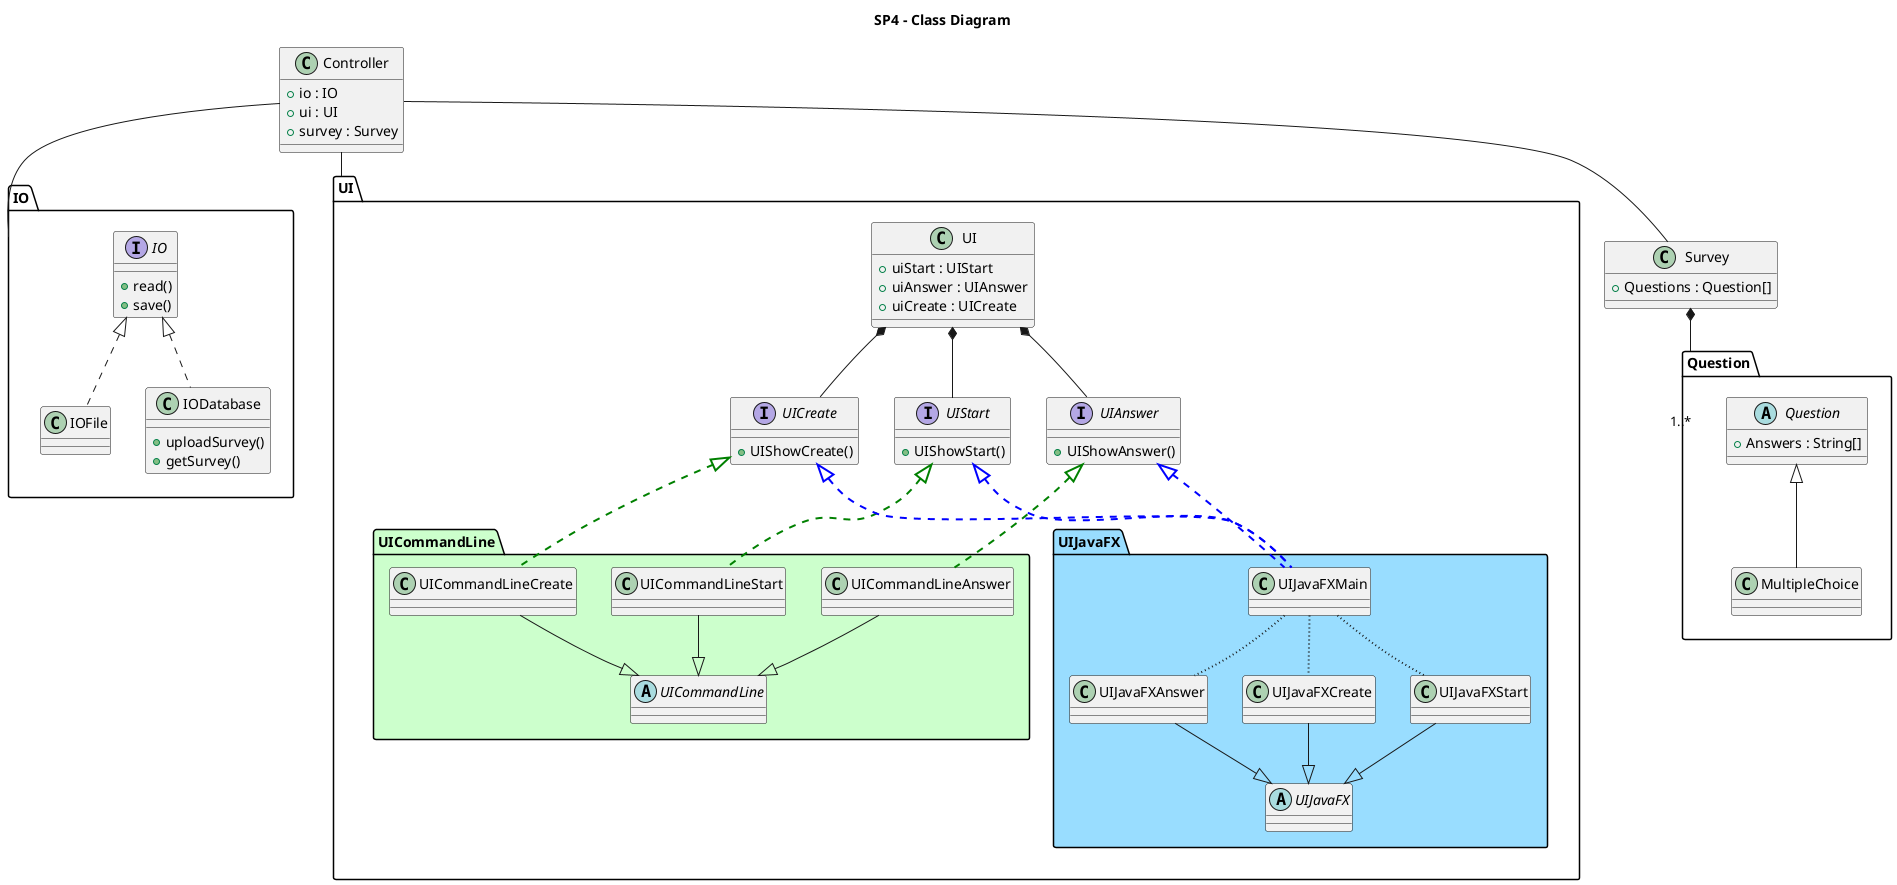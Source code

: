 @startuml
'https://plantuml.com/class-diagram
title SP4 - Class Diagram

package Question {
    abstract class Question {
        + Answers : String[]
    }

    class MultipleChoice {
    }

    'class CheckboxChoice {'
    '}'

    Question <|-- MultipleChoice
    'Question <|-- CheckboxChoice'
}

class Survey {
    + Questions : Question[]
}

Survey *--"1..*" Question


package IO {
    interface IO {
        + read()
        + save()
    }

    class IOFile {
    }

    class IODatabase {
        + uploadSurvey()
        + getSurvey()
    }

    IO <|.. IOFile
    IO <|.. IODatabase
}

package UI {
    class UI {
        + uiStart : UIStart
        + uiAnswer : UIAnswer
        + uiCreate : UICreate
    }

    interface UIStart {
        + UIShowStart()
    }

    interface UIAnswer {
        + UIShowAnswer()
    }

    interface UICreate {
        + UIShowCreate()
    }

    UI *-- UIStart
    UI *-- UIAnswer
    UI *-- UICreate
    package UICommandLine #CCFFCC {
        abstract class UICommandLine {
        }
        class UICommandLineStart {
        }
        class UICommandLineAnswer {
        }
        class UICommandLineCreate {
        }
        UICommandLineStart --|> UICommandLine
        UICommandLineAnswer --|> UICommandLine
        UICommandLineCreate --|> UICommandLine
    }
    package UIJavaFX #99DDFF {
        class UIJavaFXMain {
        }
        abstract class UIJavaFX {
        }
        class UIJavaFXStart {
        }
        class UIJavaFXAnswer {
        }
        class UIJavaFXCreate {
        }
        UIJavaFXStart --|> UIJavaFX
        UIJavaFXAnswer --|> UIJavaFX
        UIJavaFXCreate --|> UIJavaFX
        UIJavaFXMain -[dotted,thickness=2]- UIJavaFXStart
        UIJavaFXMain -[dotted,thickness=2]- UIJavaFXAnswer
        UIJavaFXMain -[dotted,thickness=2]- UIJavaFXCreate

        'Ignore the four lines below, their only purpose is to center UIJavaFXMain'
        hiddenhidden -- UIJavaFXStart
        UIJavaFXAnswerr -- UIJavaFXAnswer
        hide hiddenhidden
        hide UIJavaFXAnswerr

    }
    UIStart <|..[#green,thickness=2] UICommandLineStart
    UIStart <|..[#blue,thickness=2] UIJavaFXMain
    UIAnswer <|..[#green,thickness=2] UICommandLineAnswer
    UIAnswer <|..[#blue,thickness=2] UIJavaFXMain
    UICreate <|..[#green,thickness=2] UICommandLineCreate
    UICreate <|..[#blue,thickness=2] UIJavaFXMain
}

class Controller {
    + io : IO
    + ui : UI
    + survey : Survey
}

Controller -- Survey
Controller -- IO
Controller -- UI


@enduml